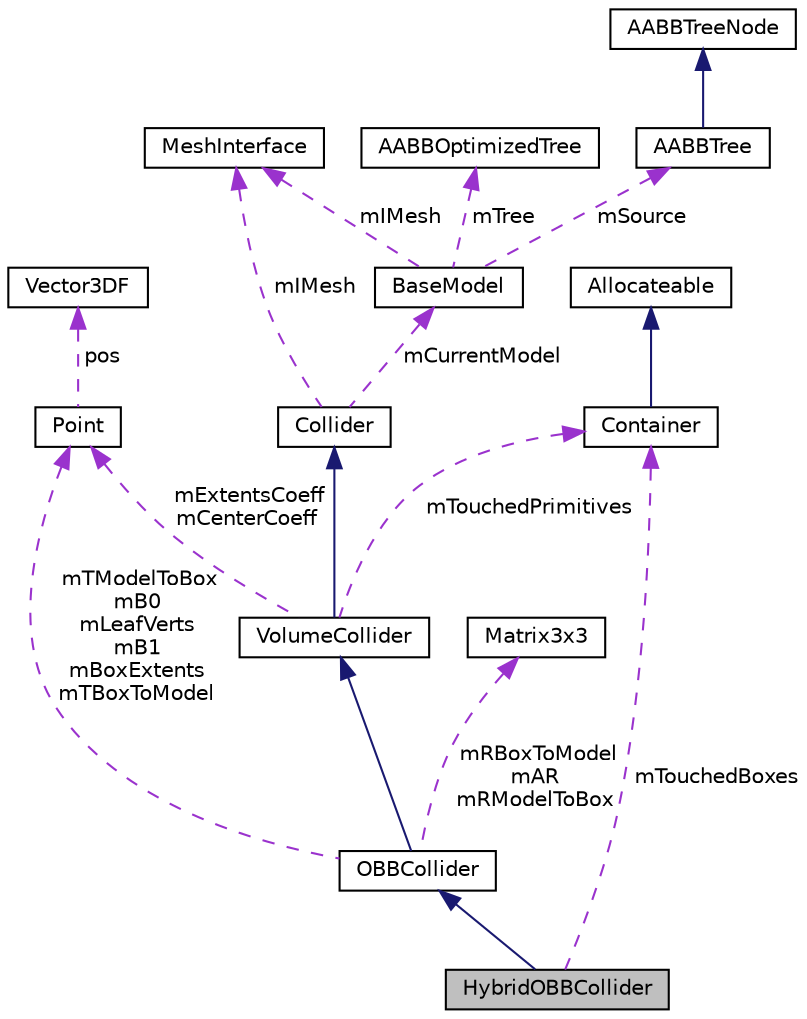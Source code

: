 digraph "HybridOBBCollider"
{
  edge [fontname="Helvetica",fontsize="10",labelfontname="Helvetica",labelfontsize="10"];
  node [fontname="Helvetica",fontsize="10",shape=record];
  Node1 [label="HybridOBBCollider",height=0.2,width=0.4,color="black", fillcolor="grey75", style="filled", fontcolor="black"];
  Node2 -> Node1 [dir="back",color="midnightblue",fontsize="10",style="solid"];
  Node2 [label="OBBCollider",height=0.2,width=0.4,color="black", fillcolor="white", style="filled",URL="$class_o_b_b_collider.html"];
  Node3 -> Node2 [dir="back",color="midnightblue",fontsize="10",style="solid"];
  Node3 [label="VolumeCollider",height=0.2,width=0.4,color="black", fillcolor="white", style="filled",URL="$class_volume_collider.html"];
  Node4 -> Node3 [dir="back",color="midnightblue",fontsize="10",style="solid"];
  Node4 [label="Collider",height=0.2,width=0.4,color="black", fillcolor="white", style="filled",URL="$class_collider.html"];
  Node5 -> Node4 [dir="back",color="darkorchid3",fontsize="10",style="dashed",label=" mIMesh" ];
  Node5 [label="MeshInterface",height=0.2,width=0.4,color="black", fillcolor="white", style="filled",URL="$class_mesh_interface.html"];
  Node6 -> Node4 [dir="back",color="darkorchid3",fontsize="10",style="dashed",label=" mCurrentModel" ];
  Node6 [label="BaseModel",height=0.2,width=0.4,color="black", fillcolor="white", style="filled",URL="$class_base_model.html"];
  Node7 -> Node6 [dir="back",color="darkorchid3",fontsize="10",style="dashed",label=" mTree" ];
  Node7 [label="AABBOptimizedTree",height=0.2,width=0.4,color="black", fillcolor="white", style="filled",URL="$class_a_a_b_b_optimized_tree.html"];
  Node5 -> Node6 [dir="back",color="darkorchid3",fontsize="10",style="dashed",label=" mIMesh" ];
  Node8 -> Node6 [dir="back",color="darkorchid3",fontsize="10",style="dashed",label=" mSource" ];
  Node8 [label="AABBTree",height=0.2,width=0.4,color="black", fillcolor="white", style="filled",URL="$class_a_a_b_b_tree.html"];
  Node9 -> Node8 [dir="back",color="midnightblue",fontsize="10",style="solid"];
  Node9 [label="AABBTreeNode",height=0.2,width=0.4,color="black", fillcolor="white", style="filled",URL="$class_a_a_b_b_tree_node.html"];
  Node10 -> Node3 [dir="back",color="darkorchid3",fontsize="10",style="dashed",label=" mExtentsCoeff\nmCenterCoeff" ];
  Node10 [label="Point",height=0.2,width=0.4,color="black", fillcolor="white", style="filled",URL="$class_point.html"];
  Node11 -> Node10 [dir="back",color="darkorchid3",fontsize="10",style="dashed",label=" pos" ];
  Node11 [label="Vector3DF",height=0.2,width=0.4,color="black", fillcolor="white", style="filled",URL="$class_vector3_d_f.html"];
  Node12 -> Node3 [dir="back",color="darkorchid3",fontsize="10",style="dashed",label=" mTouchedPrimitives" ];
  Node12 [label="Container",height=0.2,width=0.4,color="black", fillcolor="white", style="filled",URL="$class_container.html"];
  Node13 -> Node12 [dir="back",color="midnightblue",fontsize="10",style="solid"];
  Node13 [label="Allocateable",height=0.2,width=0.4,color="black", fillcolor="white", style="filled",URL="$class_allocateable.html"];
  Node10 -> Node2 [dir="back",color="darkorchid3",fontsize="10",style="dashed",label=" mTModelToBox\nmB0\nmLeafVerts\nmB1\nmBoxExtents\nmTBoxToModel" ];
  Node14 -> Node2 [dir="back",color="darkorchid3",fontsize="10",style="dashed",label=" mRBoxToModel\nmAR\nmRModelToBox" ];
  Node14 [label="Matrix3x3",height=0.2,width=0.4,color="black", fillcolor="white", style="filled",URL="$class_matrix3x3.html"];
  Node12 -> Node1 [dir="back",color="darkorchid3",fontsize="10",style="dashed",label=" mTouchedBoxes" ];
}
